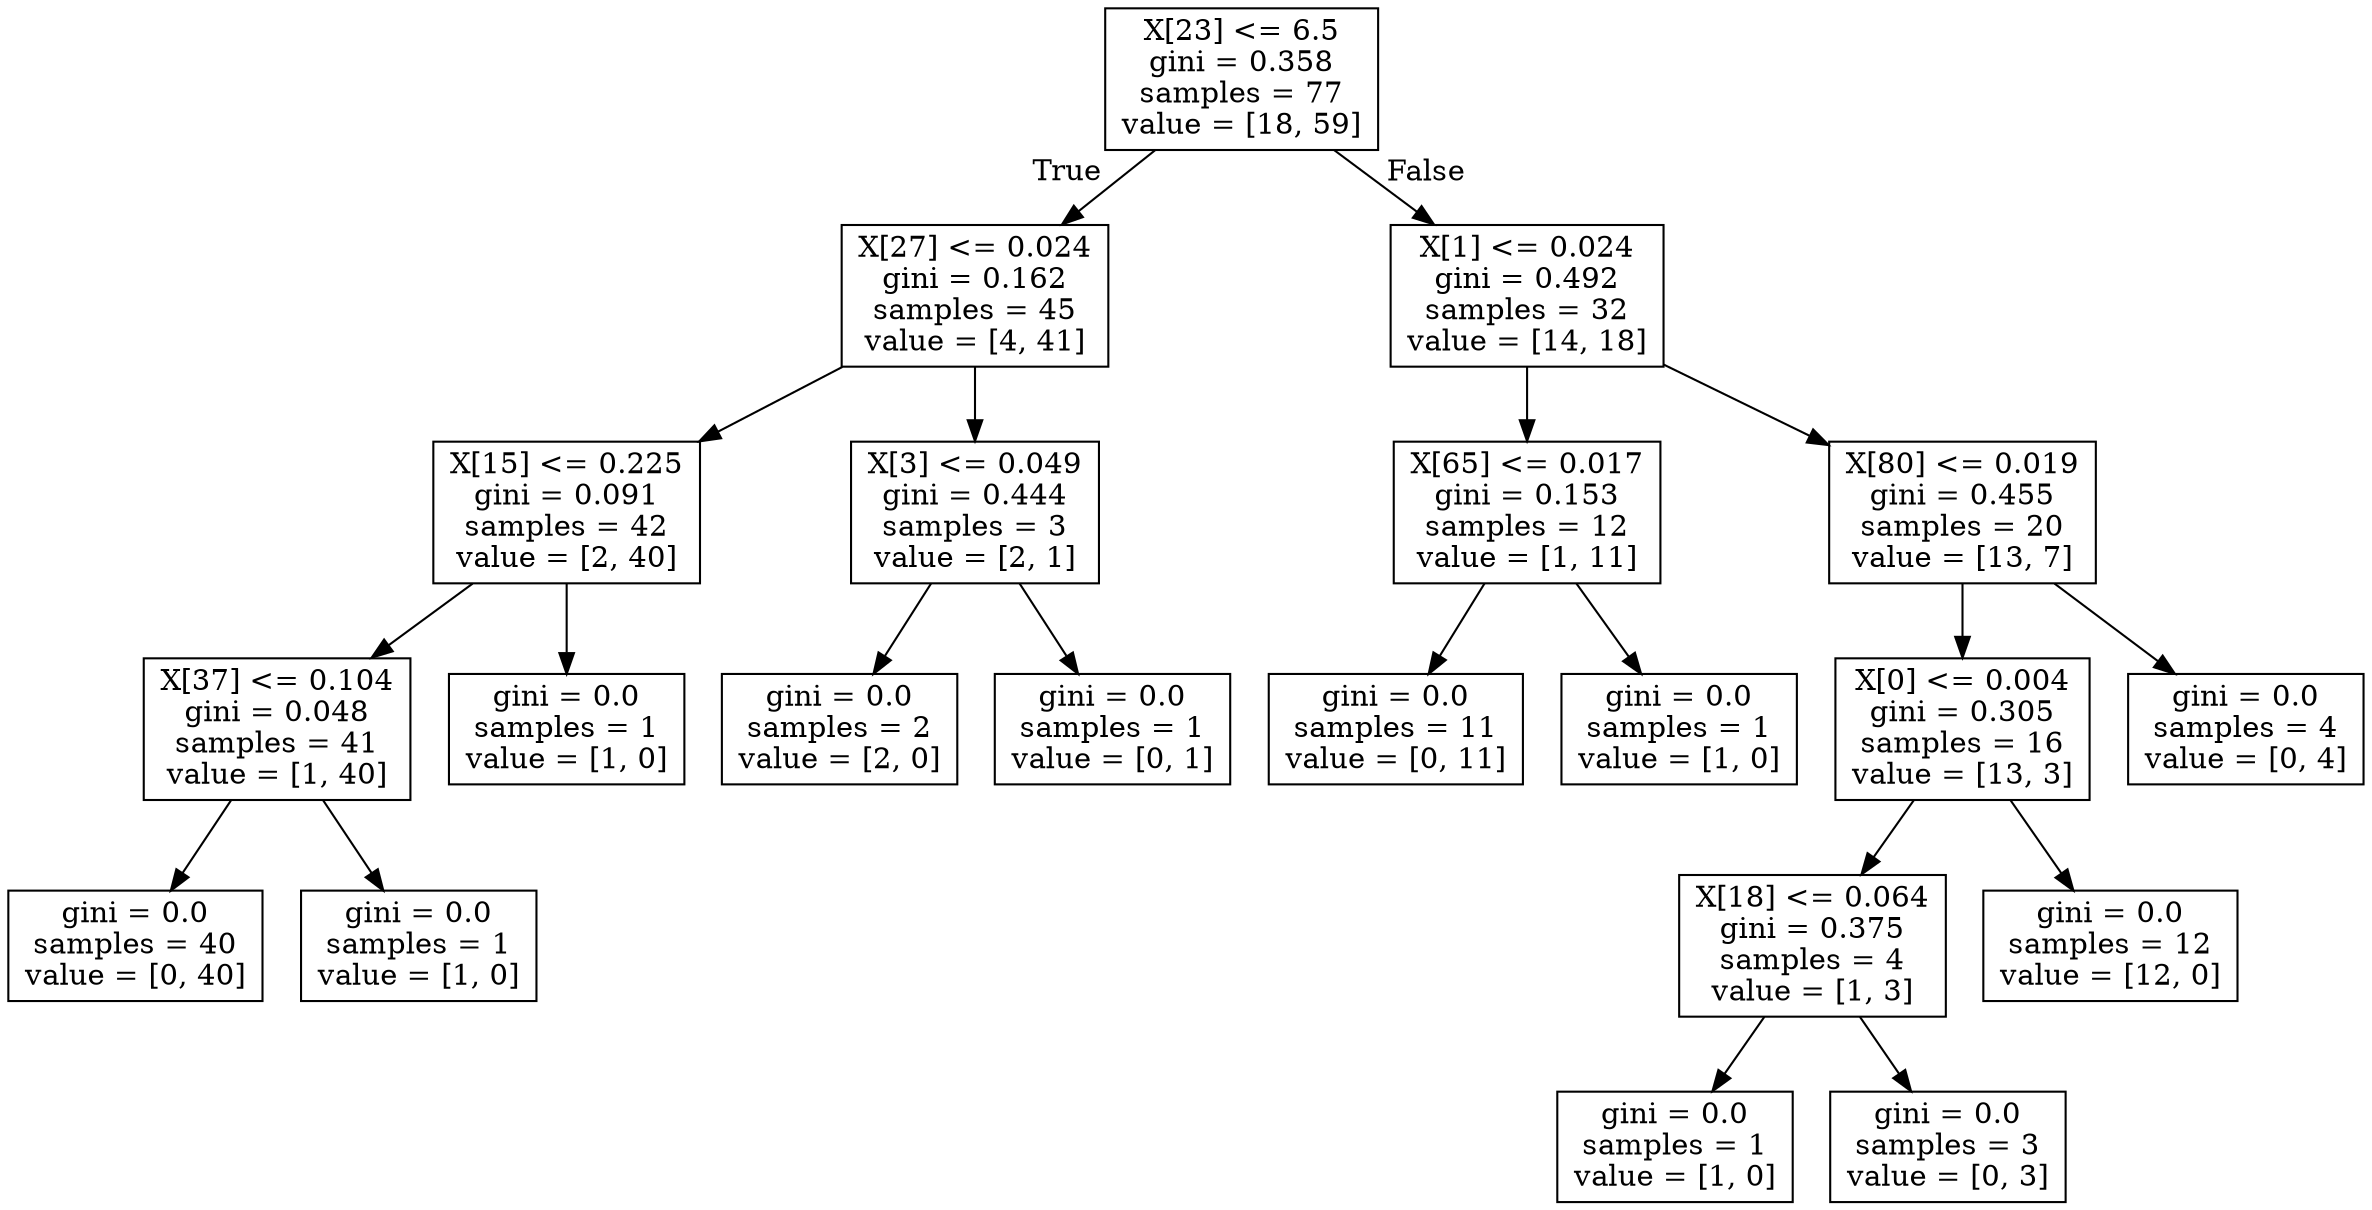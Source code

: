 digraph Tree {
node [shape=box] ;
0 [label="X[23] <= 6.5\ngini = 0.358\nsamples = 77\nvalue = [18, 59]"] ;
1 [label="X[27] <= 0.024\ngini = 0.162\nsamples = 45\nvalue = [4, 41]"] ;
0 -> 1 [labeldistance=2.5, labelangle=45, headlabel="True"] ;
2 [label="X[15] <= 0.225\ngini = 0.091\nsamples = 42\nvalue = [2, 40]"] ;
1 -> 2 ;
3 [label="X[37] <= 0.104\ngini = 0.048\nsamples = 41\nvalue = [1, 40]"] ;
2 -> 3 ;
4 [label="gini = 0.0\nsamples = 40\nvalue = [0, 40]"] ;
3 -> 4 ;
5 [label="gini = 0.0\nsamples = 1\nvalue = [1, 0]"] ;
3 -> 5 ;
6 [label="gini = 0.0\nsamples = 1\nvalue = [1, 0]"] ;
2 -> 6 ;
7 [label="X[3] <= 0.049\ngini = 0.444\nsamples = 3\nvalue = [2, 1]"] ;
1 -> 7 ;
8 [label="gini = 0.0\nsamples = 2\nvalue = [2, 0]"] ;
7 -> 8 ;
9 [label="gini = 0.0\nsamples = 1\nvalue = [0, 1]"] ;
7 -> 9 ;
10 [label="X[1] <= 0.024\ngini = 0.492\nsamples = 32\nvalue = [14, 18]"] ;
0 -> 10 [labeldistance=2.5, labelangle=-45, headlabel="False"] ;
11 [label="X[65] <= 0.017\ngini = 0.153\nsamples = 12\nvalue = [1, 11]"] ;
10 -> 11 ;
12 [label="gini = 0.0\nsamples = 11\nvalue = [0, 11]"] ;
11 -> 12 ;
13 [label="gini = 0.0\nsamples = 1\nvalue = [1, 0]"] ;
11 -> 13 ;
14 [label="X[80] <= 0.019\ngini = 0.455\nsamples = 20\nvalue = [13, 7]"] ;
10 -> 14 ;
15 [label="X[0] <= 0.004\ngini = 0.305\nsamples = 16\nvalue = [13, 3]"] ;
14 -> 15 ;
16 [label="X[18] <= 0.064\ngini = 0.375\nsamples = 4\nvalue = [1, 3]"] ;
15 -> 16 ;
17 [label="gini = 0.0\nsamples = 1\nvalue = [1, 0]"] ;
16 -> 17 ;
18 [label="gini = 0.0\nsamples = 3\nvalue = [0, 3]"] ;
16 -> 18 ;
19 [label="gini = 0.0\nsamples = 12\nvalue = [12, 0]"] ;
15 -> 19 ;
20 [label="gini = 0.0\nsamples = 4\nvalue = [0, 4]"] ;
14 -> 20 ;
}